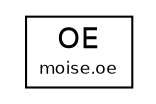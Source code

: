 #!/usr/local/bin/dot
#
# Class diagram 
# Generated by UMLGraph version R5_6_6-1-g9240c4 (http://www.umlgraph.org/)
#

digraph G {
	edge [fontname="Helvetica",fontsize=10,labelfontname="Helvetica",labelfontsize=10];
	node [fontname="Helvetica",fontsize=10,shape=plaintext];
	nodesep=0.25;
	ranksep=0.5;
	// moise.oe.OE
	c4174 [label=<<table title="moise.oe.OE" border="0" cellborder="1" cellspacing="0" cellpadding="2" port="p" href="../oe/OE.html">
		<tr><td><table border="0" cellspacing="0" cellpadding="1">
<tr><td align="center" balign="center"> OE </td></tr>
<tr><td align="center" balign="center"><font point-size="8.0"> moise.oe </font></td></tr>
		</table></td></tr>
		</table>>, URL="../oe/OE.html", fontname="Helvetica", fontcolor="black", fontsize=14.0];
}

